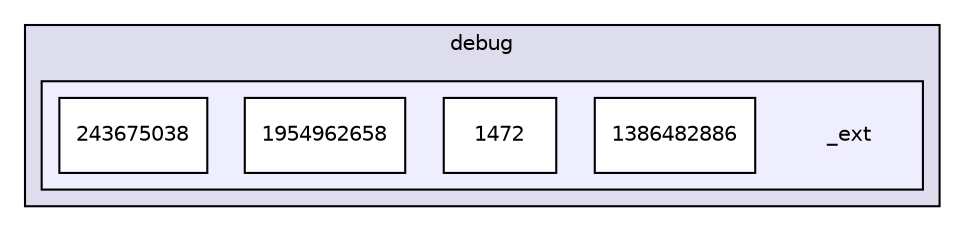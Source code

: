 digraph "C:/Users/mainuser/Desktop/School/SeniorProject/EthKitTCP/TCPIP/CodeFromMicrochip/MPLAB.X/build/XC32-PIC32_ETH_SK_ETH795/debug/_ext" {
  compound=true
  node [ fontsize="10", fontname="Helvetica"];
  edge [ labelfontsize="10", labelfontname="Helvetica"];
  subgraph clusterdir_7a4e8fc8fea58cc988687f428aa6a444 {
    graph [ bgcolor="#ddddee", pencolor="black", label="debug" fontname="Helvetica", fontsize="10", URL="dir_7a4e8fc8fea58cc988687f428aa6a444.html"]
  subgraph clusterdir_39a72124c222e0de1c6ba78aff57b905 {
    graph [ bgcolor="#eeeeff", pencolor="black", label="" URL="dir_39a72124c222e0de1c6ba78aff57b905.html"];
    dir_39a72124c222e0de1c6ba78aff57b905 [shape=plaintext label="_ext"];
    dir_4d22870e50e6db4e6f23414e42b359e1 [shape=box label="1386482886" color="black" fillcolor="white" style="filled" URL="dir_4d22870e50e6db4e6f23414e42b359e1.html"];
    dir_53b040c06ca9b02129b01887b0f4636d [shape=box label="1472" color="black" fillcolor="white" style="filled" URL="dir_53b040c06ca9b02129b01887b0f4636d.html"];
    dir_d3af24c4ea05d3ad60f86da4bc8c857b [shape=box label="1954962658" color="black" fillcolor="white" style="filled" URL="dir_d3af24c4ea05d3ad60f86da4bc8c857b.html"];
    dir_222d78c664bf78f2053aab7b12cfd47a [shape=box label="243675038" color="black" fillcolor="white" style="filled" URL="dir_222d78c664bf78f2053aab7b12cfd47a.html"];
  }
  }
}
